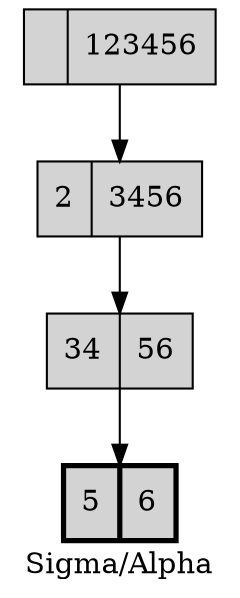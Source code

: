 digraph test12c {
 label="Sigma/Alpha"
 node [style=filled,shape = "record"];
 12 -> 234 -> 345 -> 56;
 12 [label = "|123456"];
 234 [label = "2|3456"];
 345 [label = "34|56"];
 56 [penwidth=2.5,label = "5|6"]; 
}
